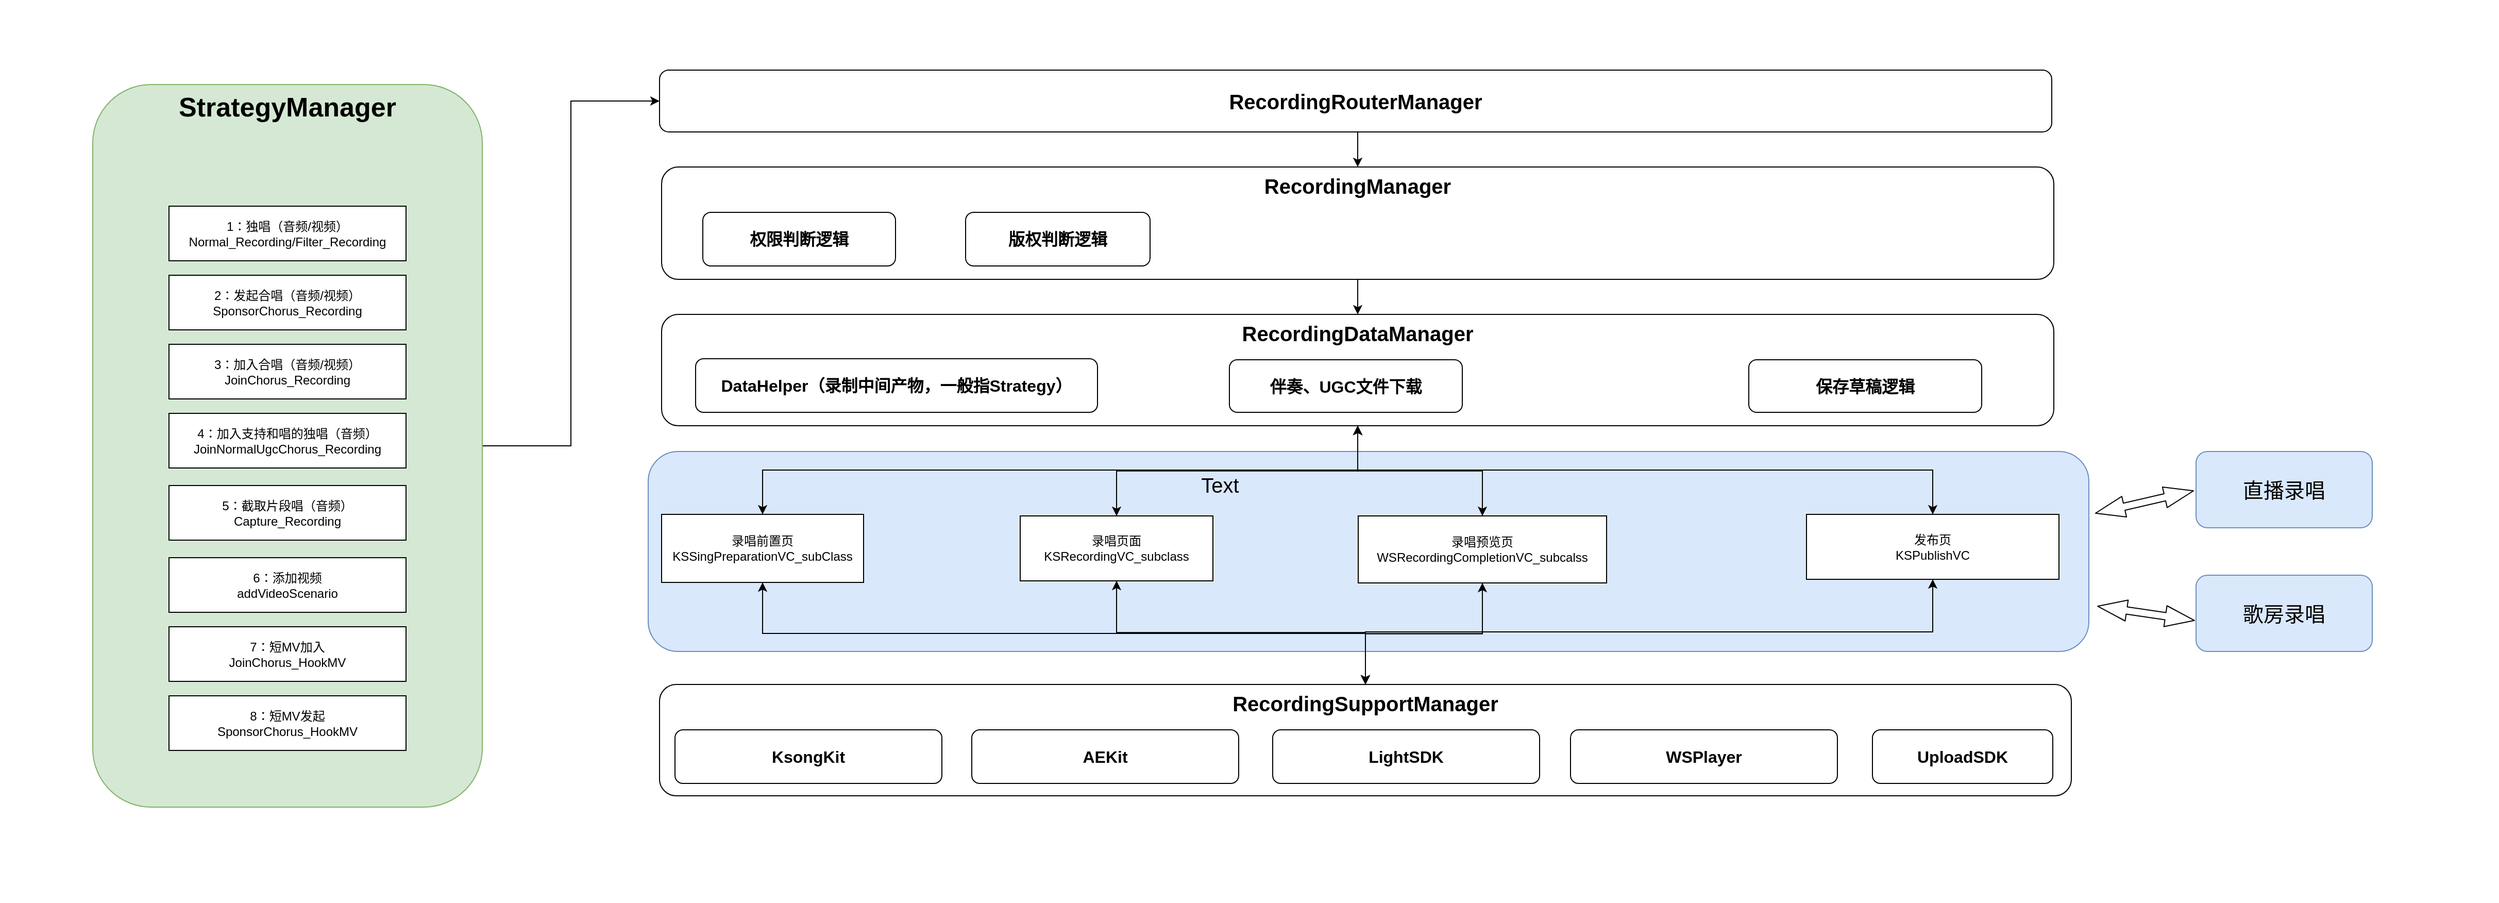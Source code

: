 <mxfile version="14.7.7" type="github">
  <diagram id="4FbR9pomIaIVxxBciywS" name="Page-1">
    <mxGraphModel dx="3631" dy="1334" grid="0" gridSize="10" guides="1" tooltips="1" connect="1" arrows="1" fold="1" page="0" pageScale="1" pageWidth="827" pageHeight="1169" math="0" shadow="0">
      <root>
        <mxCell id="0" />
        <mxCell id="1" parent="0" />
        <mxCell id="91c_8JPLTD3vud4gfQtf-39" value="" style="rounded=1;whiteSpace=wrap;html=1;fontSize=20;verticalAlign=middle;fillColor=#dae8fc;strokeColor=#6c8ebf;" vertex="1" parent="1">
          <mxGeometry x="-324" y="367" width="1398" height="194" as="geometry" />
        </mxCell>
        <mxCell id="91c_8JPLTD3vud4gfQtf-4" style="edgeStyle=orthogonalEdgeStyle;rounded=0;orthogonalLoop=1;jettySize=auto;html=1;exitX=1;exitY=0.5;exitDx=0;exitDy=0;entryX=0;entryY=0.5;entryDx=0;entryDy=0;" edge="1" parent="1" source="udFPGeZrtBHDWeZ5HIYq-1" target="91c_8JPLTD3vud4gfQtf-1">
          <mxGeometry relative="1" as="geometry" />
        </mxCell>
        <mxCell id="udFPGeZrtBHDWeZ5HIYq-1" value="&lt;b&gt;&lt;font style=&quot;font-size: 26px&quot;&gt;StrategyManager&lt;/font&gt;&lt;/b&gt;" style="rounded=1;whiteSpace=wrap;html=1;verticalAlign=top;fillColor=#d5e8d4;strokeColor=#82b366;" parent="1" vertex="1">
          <mxGeometry x="-863" y="11" width="378" height="701" as="geometry" />
        </mxCell>
        <mxCell id="udFPGeZrtBHDWeZ5HIYq-2" value="" style="group" parent="1" vertex="1" connectable="0">
          <mxGeometry x="-789" y="73" width="230" height="584" as="geometry" />
        </mxCell>
        <mxCell id="udFPGeZrtBHDWeZ5HIYq-3" value="" style="group" parent="udFPGeZrtBHDWeZ5HIYq-2" vertex="1" connectable="0">
          <mxGeometry y="56" width="230" height="528" as="geometry" />
        </mxCell>
        <mxCell id="udFPGeZrtBHDWeZ5HIYq-4" value="" style="group" parent="udFPGeZrtBHDWeZ5HIYq-3" vertex="1" connectable="0">
          <mxGeometry width="230" height="528" as="geometry" />
        </mxCell>
        <mxCell id="udFPGeZrtBHDWeZ5HIYq-5" value="1：独唱（音频/视频）&#xa;Normal_Recording/Filter_Recording" style="rounded=0;whiteSpace=wrap;html=1;" parent="udFPGeZrtBHDWeZ5HIYq-4" vertex="1">
          <mxGeometry width="230" height="53" as="geometry" />
        </mxCell>
        <mxCell id="udFPGeZrtBHDWeZ5HIYq-6" value="&lt;div&gt;2：发起合唱（音频/视频）&lt;/div&gt;&lt;div&gt;SponsorChorus_Recording&lt;/div&gt;" style="rounded=0;whiteSpace=wrap;html=1;" parent="udFPGeZrtBHDWeZ5HIYq-4" vertex="1">
          <mxGeometry y="67" width="230" height="53" as="geometry" />
        </mxCell>
        <mxCell id="udFPGeZrtBHDWeZ5HIYq-7" value="&lt;div&gt;3：加入合唱（音频/视频）&lt;/div&gt;&lt;div&gt;JoinChorus_Recording&lt;/div&gt;" style="rounded=0;whiteSpace=wrap;html=1;" parent="udFPGeZrtBHDWeZ5HIYq-4" vertex="1">
          <mxGeometry y="134" width="230" height="53" as="geometry" />
        </mxCell>
        <mxCell id="udFPGeZrtBHDWeZ5HIYq-8" value="&lt;div&gt;4：加入支持和唱的独唱（音频）&lt;/div&gt;&lt;div&gt;JoinNormalUgcChorus_Recording&lt;/div&gt;" style="rounded=0;whiteSpace=wrap;html=1;" parent="udFPGeZrtBHDWeZ5HIYq-4" vertex="1">
          <mxGeometry y="201" width="230" height="53" as="geometry" />
        </mxCell>
        <mxCell id="udFPGeZrtBHDWeZ5HIYq-9" value="&lt;div&gt;5：截取片段唱（音频）&lt;/div&gt;&lt;div&gt;Capture_Recording&lt;/div&gt;" style="rounded=0;whiteSpace=wrap;html=1;" parent="udFPGeZrtBHDWeZ5HIYq-4" vertex="1">
          <mxGeometry y="271" width="230" height="53" as="geometry" />
        </mxCell>
        <mxCell id="udFPGeZrtBHDWeZ5HIYq-10" value="&lt;div&gt;6：添加视频&lt;/div&gt;&lt;div&gt;addVideoScenario&lt;/div&gt;" style="rounded=0;whiteSpace=wrap;html=1;" parent="udFPGeZrtBHDWeZ5HIYq-4" vertex="1">
          <mxGeometry y="341" width="230" height="53" as="geometry" />
        </mxCell>
        <mxCell id="udFPGeZrtBHDWeZ5HIYq-11" value="&lt;div&gt;7：短MV加入&lt;/div&gt;&lt;div&gt;JoinChorus_HookMV&lt;/div&gt;" style="rounded=0;whiteSpace=wrap;html=1;" parent="udFPGeZrtBHDWeZ5HIYq-4" vertex="1">
          <mxGeometry y="408" width="230" height="53" as="geometry" />
        </mxCell>
        <mxCell id="udFPGeZrtBHDWeZ5HIYq-12" value="&lt;div&gt;8：短MV发起&lt;/div&gt;&lt;div&gt;SponsorChorus_HookMV&lt;/div&gt;" style="rounded=0;whiteSpace=wrap;html=1;" parent="udFPGeZrtBHDWeZ5HIYq-4" vertex="1">
          <mxGeometry y="475" width="230" height="53" as="geometry" />
        </mxCell>
        <mxCell id="91c_8JPLTD3vud4gfQtf-41" style="edgeStyle=orthogonalEdgeStyle;rounded=0;orthogonalLoop=1;jettySize=auto;html=1;exitX=0.5;exitY=1;exitDx=0;exitDy=0;entryX=0.5;entryY=0;entryDx=0;entryDy=0;fontSize=20;" edge="1" parent="1" source="udFPGeZrtBHDWeZ5HIYq-13" target="udFPGeZrtBHDWeZ5HIYq-34">
          <mxGeometry relative="1" as="geometry" />
        </mxCell>
        <mxCell id="udFPGeZrtBHDWeZ5HIYq-13" value="&lt;b&gt;&lt;font style=&quot;font-size: 20px&quot;&gt;RecordingManager&lt;/font&gt;&lt;/b&gt;" style="rounded=1;whiteSpace=wrap;html=1;verticalAlign=top;" parent="1" vertex="1">
          <mxGeometry x="-311" y="91" width="1351" height="109" as="geometry" />
        </mxCell>
        <mxCell id="91c_8JPLTD3vud4gfQtf-30" style="edgeStyle=orthogonalEdgeStyle;rounded=0;orthogonalLoop=1;jettySize=auto;html=1;exitX=0.5;exitY=1;exitDx=0;exitDy=0;entryX=0.5;entryY=0;entryDx=0;entryDy=0;fontSize=20;" edge="1" parent="1" source="udFPGeZrtBHDWeZ5HIYq-16" target="91c_8JPLTD3vud4gfQtf-15">
          <mxGeometry relative="1" as="geometry" />
        </mxCell>
        <mxCell id="91c_8JPLTD3vud4gfQtf-35" style="edgeStyle=orthogonalEdgeStyle;rounded=0;orthogonalLoop=1;jettySize=auto;html=1;exitX=0.5;exitY=0;exitDx=0;exitDy=0;entryX=0.5;entryY=1;entryDx=0;entryDy=0;fontSize=20;" edge="1" parent="1" source="udFPGeZrtBHDWeZ5HIYq-16" target="udFPGeZrtBHDWeZ5HIYq-34">
          <mxGeometry relative="1" as="geometry" />
        </mxCell>
        <mxCell id="udFPGeZrtBHDWeZ5HIYq-16" value="&lt;div&gt;录唱前置页&lt;/div&gt;&lt;div&gt;KSSingPreparationVC_subClass&lt;/div&gt;" style="rounded=0;whiteSpace=wrap;html=1;" parent="1" vertex="1">
          <mxGeometry x="-311" y="428" width="196" height="66" as="geometry" />
        </mxCell>
        <mxCell id="91c_8JPLTD3vud4gfQtf-31" style="edgeStyle=orthogonalEdgeStyle;rounded=0;orthogonalLoop=1;jettySize=auto;html=1;exitX=0.5;exitY=1;exitDx=0;exitDy=0;entryX=0.5;entryY=0;entryDx=0;entryDy=0;fontSize=20;" edge="1" parent="1" source="udFPGeZrtBHDWeZ5HIYq-22" target="91c_8JPLTD3vud4gfQtf-15">
          <mxGeometry relative="1" as="geometry" />
        </mxCell>
        <mxCell id="91c_8JPLTD3vud4gfQtf-36" style="edgeStyle=orthogonalEdgeStyle;rounded=0;orthogonalLoop=1;jettySize=auto;html=1;exitX=0.5;exitY=0;exitDx=0;exitDy=0;entryX=0.5;entryY=1;entryDx=0;entryDy=0;fontSize=20;" edge="1" parent="1" source="udFPGeZrtBHDWeZ5HIYq-22" target="udFPGeZrtBHDWeZ5HIYq-34">
          <mxGeometry relative="1" as="geometry" />
        </mxCell>
        <mxCell id="udFPGeZrtBHDWeZ5HIYq-22" value="录唱页面&lt;br&gt;KSRecordingVC_subclass" style="rounded=0;whiteSpace=wrap;html=1;" parent="1" vertex="1">
          <mxGeometry x="37" y="429.5" width="187" height="63" as="geometry" />
        </mxCell>
        <mxCell id="91c_8JPLTD3vud4gfQtf-32" style="edgeStyle=orthogonalEdgeStyle;rounded=0;orthogonalLoop=1;jettySize=auto;html=1;exitX=0.5;exitY=1;exitDx=0;exitDy=0;entryX=0.5;entryY=0;entryDx=0;entryDy=0;fontSize=20;" edge="1" parent="1" source="udFPGeZrtBHDWeZ5HIYq-23" target="91c_8JPLTD3vud4gfQtf-15">
          <mxGeometry relative="1" as="geometry" />
        </mxCell>
        <mxCell id="91c_8JPLTD3vud4gfQtf-37" style="edgeStyle=orthogonalEdgeStyle;rounded=0;orthogonalLoop=1;jettySize=auto;html=1;exitX=0.5;exitY=0;exitDx=0;exitDy=0;entryX=0.5;entryY=1;entryDx=0;entryDy=0;fontSize=20;" edge="1" parent="1" source="udFPGeZrtBHDWeZ5HIYq-23" target="udFPGeZrtBHDWeZ5HIYq-34">
          <mxGeometry relative="1" as="geometry" />
        </mxCell>
        <mxCell id="udFPGeZrtBHDWeZ5HIYq-23" value="录唱预览页&lt;br&gt;WSRecordingCompletionVC_subcalss" style="rounded=0;whiteSpace=wrap;html=1;" parent="1" vertex="1">
          <mxGeometry x="365" y="429.5" width="241" height="65" as="geometry" />
        </mxCell>
        <mxCell id="91c_8JPLTD3vud4gfQtf-38" style="edgeStyle=orthogonalEdgeStyle;rounded=0;orthogonalLoop=1;jettySize=auto;html=1;exitX=0.5;exitY=0;exitDx=0;exitDy=0;entryX=0.5;entryY=1;entryDx=0;entryDy=0;fontSize=20;" edge="1" parent="1" source="udFPGeZrtBHDWeZ5HIYq-24" target="udFPGeZrtBHDWeZ5HIYq-34">
          <mxGeometry relative="1" as="geometry" />
        </mxCell>
        <mxCell id="91c_8JPLTD3vud4gfQtf-43" style="edgeStyle=orthogonalEdgeStyle;rounded=0;orthogonalLoop=1;jettySize=auto;html=1;exitX=0.5;exitY=1;exitDx=0;exitDy=0;entryX=0.5;entryY=0;entryDx=0;entryDy=0;fontSize=20;" edge="1" parent="1" source="udFPGeZrtBHDWeZ5HIYq-24" target="91c_8JPLTD3vud4gfQtf-15">
          <mxGeometry relative="1" as="geometry" />
        </mxCell>
        <mxCell id="udFPGeZrtBHDWeZ5HIYq-24" value="发布页&#xa;KSPublishVC" style="rounded=0;whiteSpace=wrap;html=1;" parent="1" vertex="1">
          <mxGeometry x="800" y="428" width="245" height="63" as="geometry" />
        </mxCell>
        <mxCell id="udFPGeZrtBHDWeZ5HIYq-33" value="权限判断逻辑" style="rounded=1;whiteSpace=wrap;html=1;verticalAlign=middle;fontStyle=1;fontSize=16;" parent="1" vertex="1">
          <mxGeometry x="-271" y="135" width="187" height="52" as="geometry" />
        </mxCell>
        <mxCell id="91c_8JPLTD3vud4gfQtf-11" style="edgeStyle=orthogonalEdgeStyle;rounded=0;orthogonalLoop=1;jettySize=auto;html=1;exitX=0.5;exitY=1;exitDx=0;exitDy=0;fontSize=20;" edge="1" parent="1" source="udFPGeZrtBHDWeZ5HIYq-34" target="udFPGeZrtBHDWeZ5HIYq-16">
          <mxGeometry relative="1" as="geometry" />
        </mxCell>
        <mxCell id="91c_8JPLTD3vud4gfQtf-12" style="edgeStyle=orthogonalEdgeStyle;rounded=0;orthogonalLoop=1;jettySize=auto;html=1;exitX=0.5;exitY=1;exitDx=0;exitDy=0;entryX=0.5;entryY=0;entryDx=0;entryDy=0;fontSize=20;" edge="1" parent="1" source="udFPGeZrtBHDWeZ5HIYq-34" target="udFPGeZrtBHDWeZ5HIYq-22">
          <mxGeometry relative="1" as="geometry" />
        </mxCell>
        <mxCell id="91c_8JPLTD3vud4gfQtf-13" style="edgeStyle=orthogonalEdgeStyle;rounded=0;orthogonalLoop=1;jettySize=auto;html=1;exitX=0.5;exitY=1;exitDx=0;exitDy=0;entryX=0.5;entryY=0;entryDx=0;entryDy=0;fontSize=20;" edge="1" parent="1" source="udFPGeZrtBHDWeZ5HIYq-34" target="udFPGeZrtBHDWeZ5HIYq-23">
          <mxGeometry relative="1" as="geometry" />
        </mxCell>
        <mxCell id="91c_8JPLTD3vud4gfQtf-14" style="edgeStyle=orthogonalEdgeStyle;rounded=0;orthogonalLoop=1;jettySize=auto;html=1;exitX=0.5;exitY=1;exitDx=0;exitDy=0;entryX=0.5;entryY=0;entryDx=0;entryDy=0;fontSize=20;" edge="1" parent="1" source="udFPGeZrtBHDWeZ5HIYq-34" target="udFPGeZrtBHDWeZ5HIYq-24">
          <mxGeometry relative="1" as="geometry" />
        </mxCell>
        <mxCell id="udFPGeZrtBHDWeZ5HIYq-34" value="&lt;font style=&quot;font-size: 20px&quot;&gt;RecordingDataManager&lt;/font&gt;" style="rounded=1;whiteSpace=wrap;html=1;verticalAlign=top;fontStyle=1;fontSize=16;" parent="1" vertex="1">
          <mxGeometry x="-311" y="234" width="1351" height="108" as="geometry" />
        </mxCell>
        <mxCell id="91c_8JPLTD3vud4gfQtf-5" style="edgeStyle=orthogonalEdgeStyle;rounded=0;orthogonalLoop=1;jettySize=auto;html=1;exitX=0.5;exitY=1;exitDx=0;exitDy=0;entryX=0.5;entryY=0;entryDx=0;entryDy=0;" edge="1" parent="1" source="91c_8JPLTD3vud4gfQtf-1" target="udFPGeZrtBHDWeZ5HIYq-13">
          <mxGeometry relative="1" as="geometry" />
        </mxCell>
        <mxCell id="91c_8JPLTD3vud4gfQtf-1" value="RecordingRouterManager" style="rounded=1;whiteSpace=wrap;html=1;verticalAlign=middle;fontStyle=1;fontSize=20;" vertex="1" parent="1">
          <mxGeometry x="-313" y="-3" width="1351" height="60" as="geometry" />
        </mxCell>
        <mxCell id="udFPGeZrtBHDWeZ5HIYq-18" value="DataHelper（录制中间产物，一般指Strategy）" style="rounded=1;whiteSpace=wrap;html=1;verticalAlign=middle;fontStyle=1;fontSize=16;" parent="1" vertex="1">
          <mxGeometry x="-278" y="277" width="390" height="52" as="geometry" />
        </mxCell>
        <mxCell id="udFPGeZrtBHDWeZ5HIYq-19" value="伴奏、UGC文件下载" style="rounded=1;whiteSpace=wrap;html=1;verticalAlign=middle;fontStyle=1;fontSize=16;" parent="1" vertex="1">
          <mxGeometry x="240" y="278" width="226" height="51" as="geometry" />
        </mxCell>
        <mxCell id="91c_8JPLTD3vud4gfQtf-2" value="保存草稿逻辑" style="rounded=1;whiteSpace=wrap;html=1;verticalAlign=middle;fontStyle=1;fontSize=16;" vertex="1" parent="1">
          <mxGeometry x="744" y="278" width="226" height="51" as="geometry" />
        </mxCell>
        <mxCell id="91c_8JPLTD3vud4gfQtf-3" value="版权判断逻辑" style="rounded=1;whiteSpace=wrap;html=1;verticalAlign=middle;fontStyle=1;fontSize=16;" vertex="1" parent="1">
          <mxGeometry x="-16" y="135" width="179" height="52" as="geometry" />
        </mxCell>
        <mxCell id="91c_8JPLTD3vud4gfQtf-26" style="edgeStyle=orthogonalEdgeStyle;rounded=0;orthogonalLoop=1;jettySize=auto;html=1;exitX=0.5;exitY=0;exitDx=0;exitDy=0;entryX=0.5;entryY=1;entryDx=0;entryDy=0;fontSize=20;" edge="1" parent="1" source="91c_8JPLTD3vud4gfQtf-15" target="udFPGeZrtBHDWeZ5HIYq-16">
          <mxGeometry relative="1" as="geometry" />
        </mxCell>
        <mxCell id="91c_8JPLTD3vud4gfQtf-27" style="edgeStyle=orthogonalEdgeStyle;rounded=0;orthogonalLoop=1;jettySize=auto;html=1;exitX=0.5;exitY=0;exitDx=0;exitDy=0;entryX=0.5;entryY=1;entryDx=0;entryDy=0;fontSize=20;" edge="1" parent="1" source="91c_8JPLTD3vud4gfQtf-15" target="udFPGeZrtBHDWeZ5HIYq-22">
          <mxGeometry relative="1" as="geometry" />
        </mxCell>
        <mxCell id="91c_8JPLTD3vud4gfQtf-28" style="edgeStyle=orthogonalEdgeStyle;rounded=0;orthogonalLoop=1;jettySize=auto;html=1;exitX=0.5;exitY=0;exitDx=0;exitDy=0;entryX=0.5;entryY=1;entryDx=0;entryDy=0;fontSize=20;" edge="1" parent="1" source="91c_8JPLTD3vud4gfQtf-15" target="udFPGeZrtBHDWeZ5HIYq-23">
          <mxGeometry relative="1" as="geometry" />
        </mxCell>
        <mxCell id="91c_8JPLTD3vud4gfQtf-44" style="edgeStyle=orthogonalEdgeStyle;rounded=0;orthogonalLoop=1;jettySize=auto;html=1;exitX=0.5;exitY=0;exitDx=0;exitDy=0;entryX=0.5;entryY=1;entryDx=0;entryDy=0;fontSize=20;" edge="1" parent="1" source="91c_8JPLTD3vud4gfQtf-15" target="udFPGeZrtBHDWeZ5HIYq-24">
          <mxGeometry relative="1" as="geometry" />
        </mxCell>
        <mxCell id="91c_8JPLTD3vud4gfQtf-15" value="&lt;font style=&quot;font-size: 20px&quot;&gt;RecordingSupportManager&lt;/font&gt;" style="rounded=1;whiteSpace=wrap;html=1;verticalAlign=top;fontStyle=1;fontSize=16;" vertex="1" parent="1">
          <mxGeometry x="-313" y="593" width="1370" height="108" as="geometry" />
        </mxCell>
        <mxCell id="91c_8JPLTD3vud4gfQtf-16" value="KsongKit" style="rounded=1;whiteSpace=wrap;html=1;verticalAlign=middle;fontStyle=1;fontSize=16;" vertex="1" parent="1">
          <mxGeometry x="-298" y="637" width="259" height="52" as="geometry" />
        </mxCell>
        <mxCell id="91c_8JPLTD3vud4gfQtf-17" value="AEKit" style="rounded=1;whiteSpace=wrap;html=1;verticalAlign=middle;fontStyle=1;fontSize=16;" vertex="1" parent="1">
          <mxGeometry x="-10" y="637" width="259" height="52" as="geometry" />
        </mxCell>
        <mxCell id="91c_8JPLTD3vud4gfQtf-18" value="LightSDK" style="rounded=1;whiteSpace=wrap;html=1;verticalAlign=middle;fontStyle=1;fontSize=16;" vertex="1" parent="1">
          <mxGeometry x="282" y="637" width="259" height="52" as="geometry" />
        </mxCell>
        <mxCell id="91c_8JPLTD3vud4gfQtf-23" value="WSPlayer" style="rounded=1;whiteSpace=wrap;html=1;verticalAlign=middle;fontStyle=1;fontSize=16;" vertex="1" parent="1">
          <mxGeometry x="571" y="637" width="259" height="52" as="geometry" />
        </mxCell>
        <mxCell id="91c_8JPLTD3vud4gfQtf-24" value="UploadSDK" style="rounded=1;whiteSpace=wrap;html=1;verticalAlign=middle;fontStyle=1;fontSize=16;" vertex="1" parent="1">
          <mxGeometry x="864" y="637" width="175" height="52" as="geometry" />
        </mxCell>
        <mxCell id="91c_8JPLTD3vud4gfQtf-45" value="直播录唱" style="rounded=1;whiteSpace=wrap;html=1;fontSize=20;verticalAlign=middle;fillColor=#dae8fc;strokeColor=#6c8ebf;" vertex="1" parent="1">
          <mxGeometry x="1178" y="367" width="171" height="74" as="geometry" />
        </mxCell>
        <mxCell id="91c_8JPLTD3vud4gfQtf-46" value="歌房录唱" style="rounded=1;whiteSpace=wrap;html=1;fontSize=20;verticalAlign=middle;fillColor=#dae8fc;strokeColor=#6c8ebf;" vertex="1" parent="1">
          <mxGeometry x="1178" y="487" width="171" height="74" as="geometry" />
        </mxCell>
        <mxCell id="91c_8JPLTD3vud4gfQtf-47" value="" style="shape=flexArrow;endArrow=classic;startArrow=classic;html=1;fontSize=20;width=7.059;endSize=9.165;endWidth=12.457;startSize=9.165;startWidth=12.457;" edge="1" parent="1">
          <mxGeometry width="100" height="100" relative="1" as="geometry">
            <mxPoint x="1080" y="427" as="sourcePoint" />
            <mxPoint x="1176" y="405" as="targetPoint" />
            <Array as="points" />
          </mxGeometry>
        </mxCell>
        <mxCell id="91c_8JPLTD3vud4gfQtf-49" value="" style="shape=flexArrow;endArrow=classic;startArrow=classic;html=1;fontSize=20;width=7.059;endSize=9.165;endWidth=12.457;startSize=9.165;startWidth=12.457;" edge="1" parent="1">
          <mxGeometry width="100" height="100" relative="1" as="geometry">
            <mxPoint x="1082" y="517" as="sourcePoint" />
            <mxPoint x="1177" y="531" as="targetPoint" />
            <Array as="points" />
          </mxGeometry>
        </mxCell>
        <mxCell id="91c_8JPLTD3vud4gfQtf-50" value="Text" style="text;html=1;strokeColor=none;fillColor=none;align=center;verticalAlign=middle;whiteSpace=wrap;rounded=0;fontSize=20;" vertex="1" parent="1">
          <mxGeometry x="211" y="389" width="40" height="20" as="geometry" />
        </mxCell>
        <mxCell id="91c_8JPLTD3vud4gfQtf-51" value="&amp;nbsp;&amp;nbsp;" style="text;html=1;strokeColor=none;fillColor=none;align=center;verticalAlign=middle;whiteSpace=wrap;rounded=0;fontSize=20;" vertex="1" parent="1">
          <mxGeometry x="-953" y="-69" width="40" height="20" as="geometry" />
        </mxCell>
        <mxCell id="91c_8JPLTD3vud4gfQtf-52" value="&amp;nbsp;&amp;nbsp;" style="text;html=1;strokeColor=none;fillColor=none;align=center;verticalAlign=middle;whiteSpace=wrap;rounded=0;fontSize=20;" vertex="1" parent="1">
          <mxGeometry x="-953" y="782" width="40" height="20" as="geometry" />
        </mxCell>
        <mxCell id="91c_8JPLTD3vud4gfQtf-53" value="&amp;nbsp;&amp;nbsp;" style="text;html=1;strokeColor=none;fillColor=none;align=center;verticalAlign=middle;whiteSpace=wrap;rounded=0;fontSize=20;" vertex="1" parent="1">
          <mxGeometry x="1431" y="782" width="40" height="20" as="geometry" />
        </mxCell>
        <mxCell id="91c_8JPLTD3vud4gfQtf-54" value="&amp;nbsp;&amp;nbsp;" style="text;html=1;strokeColor=none;fillColor=none;align=center;verticalAlign=middle;whiteSpace=wrap;rounded=0;fontSize=20;" vertex="1" parent="1">
          <mxGeometry x="1431" y="-69" width="40" height="20" as="geometry" />
        </mxCell>
      </root>
    </mxGraphModel>
  </diagram>
</mxfile>
